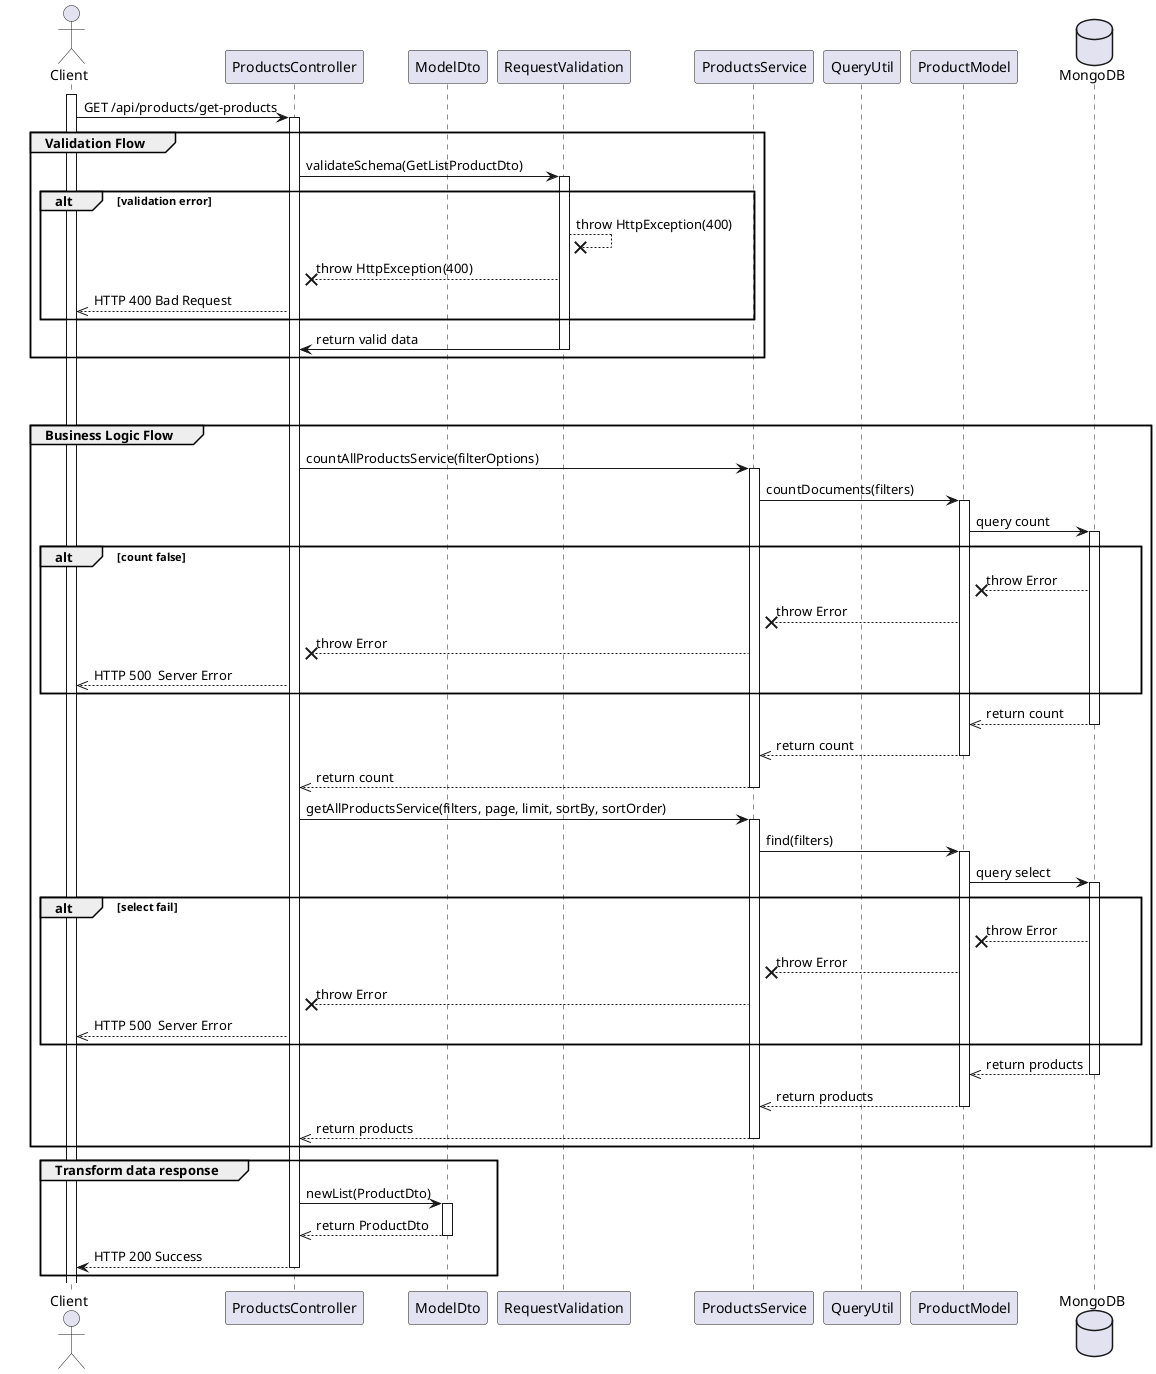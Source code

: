 @startuml Search Product

actor Client
participant ProductsController
participant ModelDto
participant RequestValidation
participant ProductsService
participant QueryUtil
participant ProductModel

database MongoDB

' Step 1
    activate Client
    Client -> ProductsController: GET /api/products/get-products
    activate ProductsController



' Step 4
group Validation Flow
   ProductsController -> RequestValidation: validateSchema(GetListProductDto)
    activate RequestValidation
    
    alt validation error
        RequestValidation --x RequestValidation: throw HttpException(400)
        RequestValidation --x ProductsController: throw HttpException(400)
        ProductsController -->> Client: HTTP 400 Bad Request
    end
    RequestValidation -> ProductsController: return valid data
    deactivate RequestValidation
end

break
break


' Step 5
group Business Logic Flow
    activate ProductsController
    ProductsController -> ProductsService: countAllProductsService(filterOptions)
    activate ProductsService
    ProductsService -> ProductModel: countDocuments(filters)
    activate ProductModel
    ProductModel -> MongoDB: query count 
    activate MongoDB

    alt count false
        MongoDB --x ProductModel:throw Error
        ProductModel --x ProductsService:throw Error
        ProductsService --x ProductsController: throw Error
        ProductsController -->> Client: HTTP 500  Server Error
    end

    MongoDB -->> ProductModel: return count
    deactivate MongoDB
    ProductModel -->> ProductsService: return count
    deactivate ProductModel
    ProductsService -->> ProductsController: return count
    deactivate ProductsService
    ProductsController -> ProductsService: getAllProductsService(filters, page, limit, sortBy, sortOrder)
    activate ProductsService
    ProductsService -> ProductModel: find(filters)
    activate ProductModel
    ProductModel -> MongoDB: query select
    activate MongoDB

    alt select fail
        MongoDB --x ProductModel: throw Error
        ProductModel --x ProductsService: throw Error
        ProductsService --x ProductsController: throw Error
        ProductsController -->> Client: HTTP 500  Server Error
    end

    MongoDB -->> ProductModel: return products
    deactivate MongoDB
    ProductModel -->> ProductsService: return products
    deactivate ProductModel
    ProductsService -->> ProductsController: return products
    deactivate ProductsService
    
end

group Transform data response
    ProductsController -> ModelDto: newList(ProductDto)
    activate ModelDto
    ModelDto -->> ProductsController: return ProductDto
    deactivate ModelDto
    ProductsController --> Client: HTTP 200 Success
    deactivate ProductsController
end

@enduml
